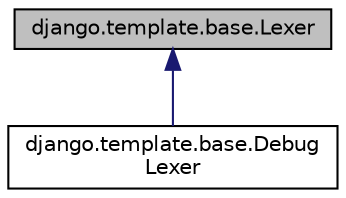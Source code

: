 digraph "django.template.base.Lexer"
{
 // LATEX_PDF_SIZE
  edge [fontname="Helvetica",fontsize="10",labelfontname="Helvetica",labelfontsize="10"];
  node [fontname="Helvetica",fontsize="10",shape=record];
  Node1 [label="django.template.base.Lexer",height=0.2,width=0.4,color="black", fillcolor="grey75", style="filled", fontcolor="black",tooltip=" "];
  Node1 -> Node2 [dir="back",color="midnightblue",fontsize="10",style="solid"];
  Node2 [label="django.template.base.Debug\lLexer",height=0.2,width=0.4,color="black", fillcolor="white", style="filled",URL="$classdjango_1_1template_1_1base_1_1_debug_lexer.html",tooltip=" "];
}
